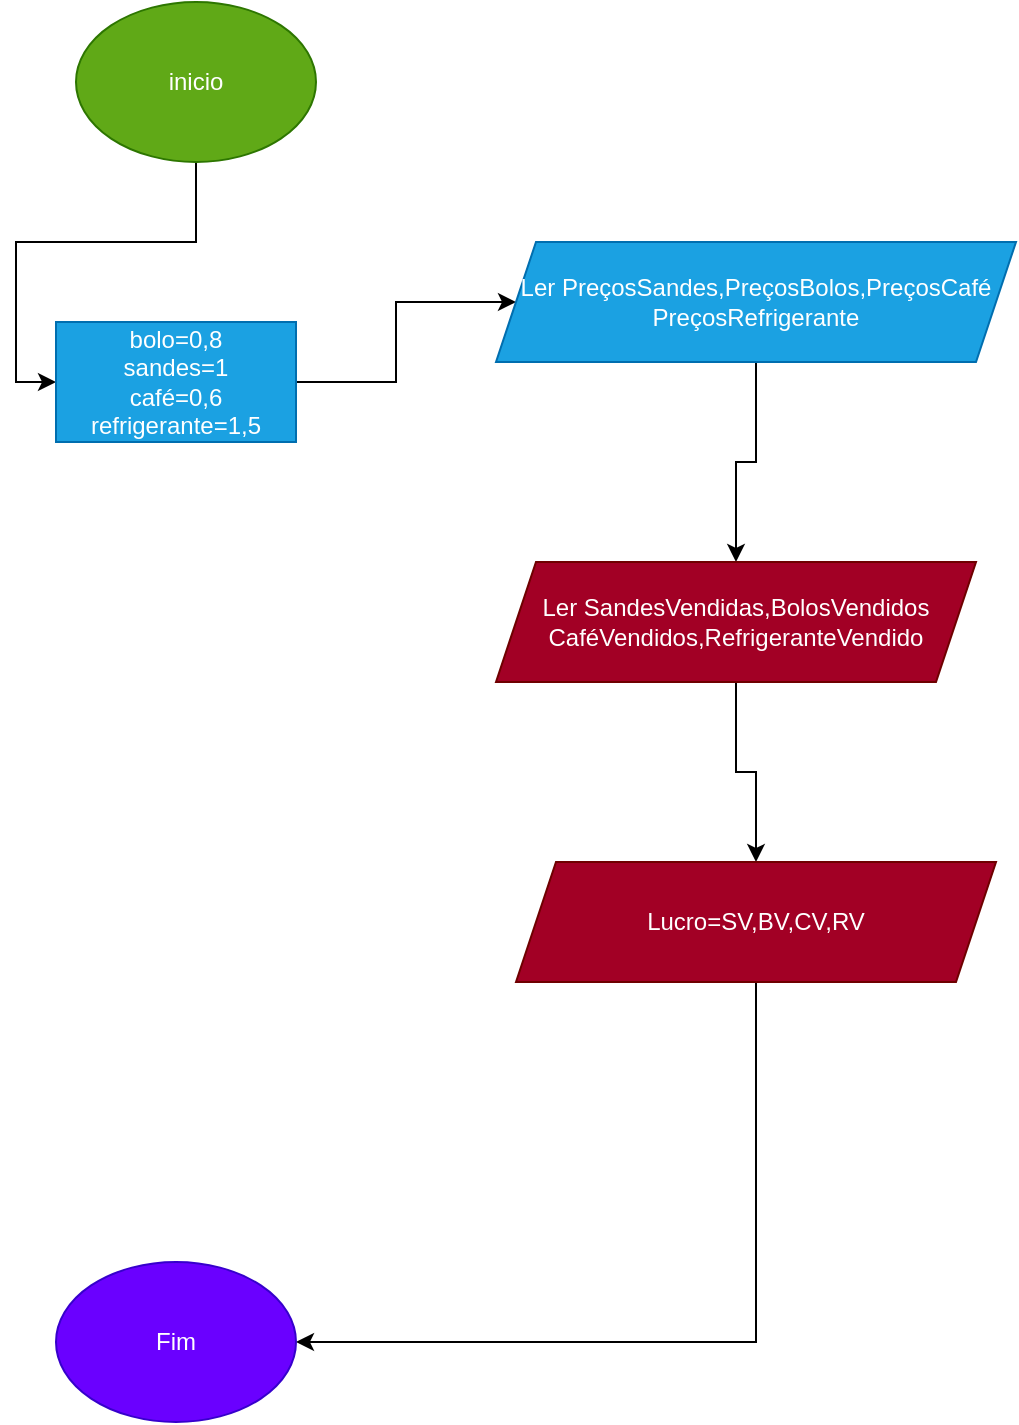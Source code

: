 <mxfile version="28.2.5">
  <diagram name="Página-1" id="yIkPskF3tNsshCI_d_uD">
    <mxGraphModel dx="1418" dy="786" grid="1" gridSize="10" guides="1" tooltips="1" connect="1" arrows="1" fold="1" page="1" pageScale="1" pageWidth="827" pageHeight="1169" math="0" shadow="0">
      <root>
        <mxCell id="0" />
        <mxCell id="1" parent="0" />
        <mxCell id="Z4hrxRLbaqMMD4cfCzb8-3" style="edgeStyle=orthogonalEdgeStyle;rounded=0;orthogonalLoop=1;jettySize=auto;html=1;entryX=0;entryY=0.5;entryDx=0;entryDy=0;" edge="1" parent="1" source="Z4hrxRLbaqMMD4cfCzb8-1" target="Z4hrxRLbaqMMD4cfCzb8-2">
          <mxGeometry relative="1" as="geometry" />
        </mxCell>
        <mxCell id="Z4hrxRLbaqMMD4cfCzb8-1" value="inicio" style="ellipse;whiteSpace=wrap;html=1;fillColor=#60a917;fontColor=#ffffff;strokeColor=#2D7600;" vertex="1" parent="1">
          <mxGeometry x="310" y="10" width="120" height="80" as="geometry" />
        </mxCell>
        <mxCell id="Z4hrxRLbaqMMD4cfCzb8-5" style="edgeStyle=orthogonalEdgeStyle;rounded=0;orthogonalLoop=1;jettySize=auto;html=1;entryX=0;entryY=0.5;entryDx=0;entryDy=0;" edge="1" parent="1" source="Z4hrxRLbaqMMD4cfCzb8-2" target="Z4hrxRLbaqMMD4cfCzb8-4">
          <mxGeometry relative="1" as="geometry" />
        </mxCell>
        <mxCell id="Z4hrxRLbaqMMD4cfCzb8-2" value="bolo=0,8&lt;div&gt;sandes=1&lt;/div&gt;&lt;div&gt;café=0,6&lt;/div&gt;&lt;div&gt;refrigerante=1,5&lt;/div&gt;" style="rounded=0;whiteSpace=wrap;html=1;fillColor=#1ba1e2;fontColor=#ffffff;strokeColor=#006EAF;" vertex="1" parent="1">
          <mxGeometry x="300" y="170" width="120" height="60" as="geometry" />
        </mxCell>
        <mxCell id="Z4hrxRLbaqMMD4cfCzb8-8" value="" style="edgeStyle=orthogonalEdgeStyle;rounded=0;orthogonalLoop=1;jettySize=auto;html=1;" edge="1" parent="1" source="Z4hrxRLbaqMMD4cfCzb8-4" target="Z4hrxRLbaqMMD4cfCzb8-6">
          <mxGeometry relative="1" as="geometry" />
        </mxCell>
        <mxCell id="Z4hrxRLbaqMMD4cfCzb8-4" value="Ler PreçosSandes,PreçosBolos,PreçosCafé&lt;div&gt;PreçosRefrigerante&lt;/div&gt;" style="shape=parallelogram;perimeter=parallelogramPerimeter;whiteSpace=wrap;html=1;fixedSize=1;fillColor=#1ba1e2;fontColor=#ffffff;strokeColor=#006EAF;" vertex="1" parent="1">
          <mxGeometry x="520" y="130" width="260" height="60" as="geometry" />
        </mxCell>
        <mxCell id="Z4hrxRLbaqMMD4cfCzb8-11" value="" style="edgeStyle=orthogonalEdgeStyle;rounded=0;orthogonalLoop=1;jettySize=auto;html=1;" edge="1" parent="1" source="Z4hrxRLbaqMMD4cfCzb8-6" target="Z4hrxRLbaqMMD4cfCzb8-9">
          <mxGeometry relative="1" as="geometry" />
        </mxCell>
        <mxCell id="Z4hrxRLbaqMMD4cfCzb8-6" value="Ler SandesVendidas,BolosVendidos&lt;div&gt;CaféVendidos,RefrigeranteVendido&lt;/div&gt;" style="shape=parallelogram;perimeter=parallelogramPerimeter;whiteSpace=wrap;html=1;fixedSize=1;fillColor=#a20025;fontColor=#ffffff;strokeColor=#6F0000;" vertex="1" parent="1">
          <mxGeometry x="520" y="290" width="240" height="60" as="geometry" />
        </mxCell>
        <mxCell id="Z4hrxRLbaqMMD4cfCzb8-13" style="edgeStyle=orthogonalEdgeStyle;rounded=0;orthogonalLoop=1;jettySize=auto;html=1;entryX=1;entryY=0.5;entryDx=0;entryDy=0;" edge="1" parent="1" source="Z4hrxRLbaqMMD4cfCzb8-9" target="Z4hrxRLbaqMMD4cfCzb8-12">
          <mxGeometry relative="1" as="geometry">
            <Array as="points">
              <mxPoint x="650" y="680" />
            </Array>
          </mxGeometry>
        </mxCell>
        <mxCell id="Z4hrxRLbaqMMD4cfCzb8-9" value="Lucro=SV,BV,CV,RV" style="shape=parallelogram;perimeter=parallelogramPerimeter;whiteSpace=wrap;html=1;fixedSize=1;fillColor=#a20025;fontColor=#ffffff;strokeColor=#6F0000;" vertex="1" parent="1">
          <mxGeometry x="530" y="440" width="240" height="60" as="geometry" />
        </mxCell>
        <mxCell id="Z4hrxRLbaqMMD4cfCzb8-12" value="Fim" style="ellipse;whiteSpace=wrap;html=1;fillColor=#6a00ff;fontColor=#ffffff;strokeColor=#3700CC;" vertex="1" parent="1">
          <mxGeometry x="300" y="640" width="120" height="80" as="geometry" />
        </mxCell>
      </root>
    </mxGraphModel>
  </diagram>
</mxfile>
